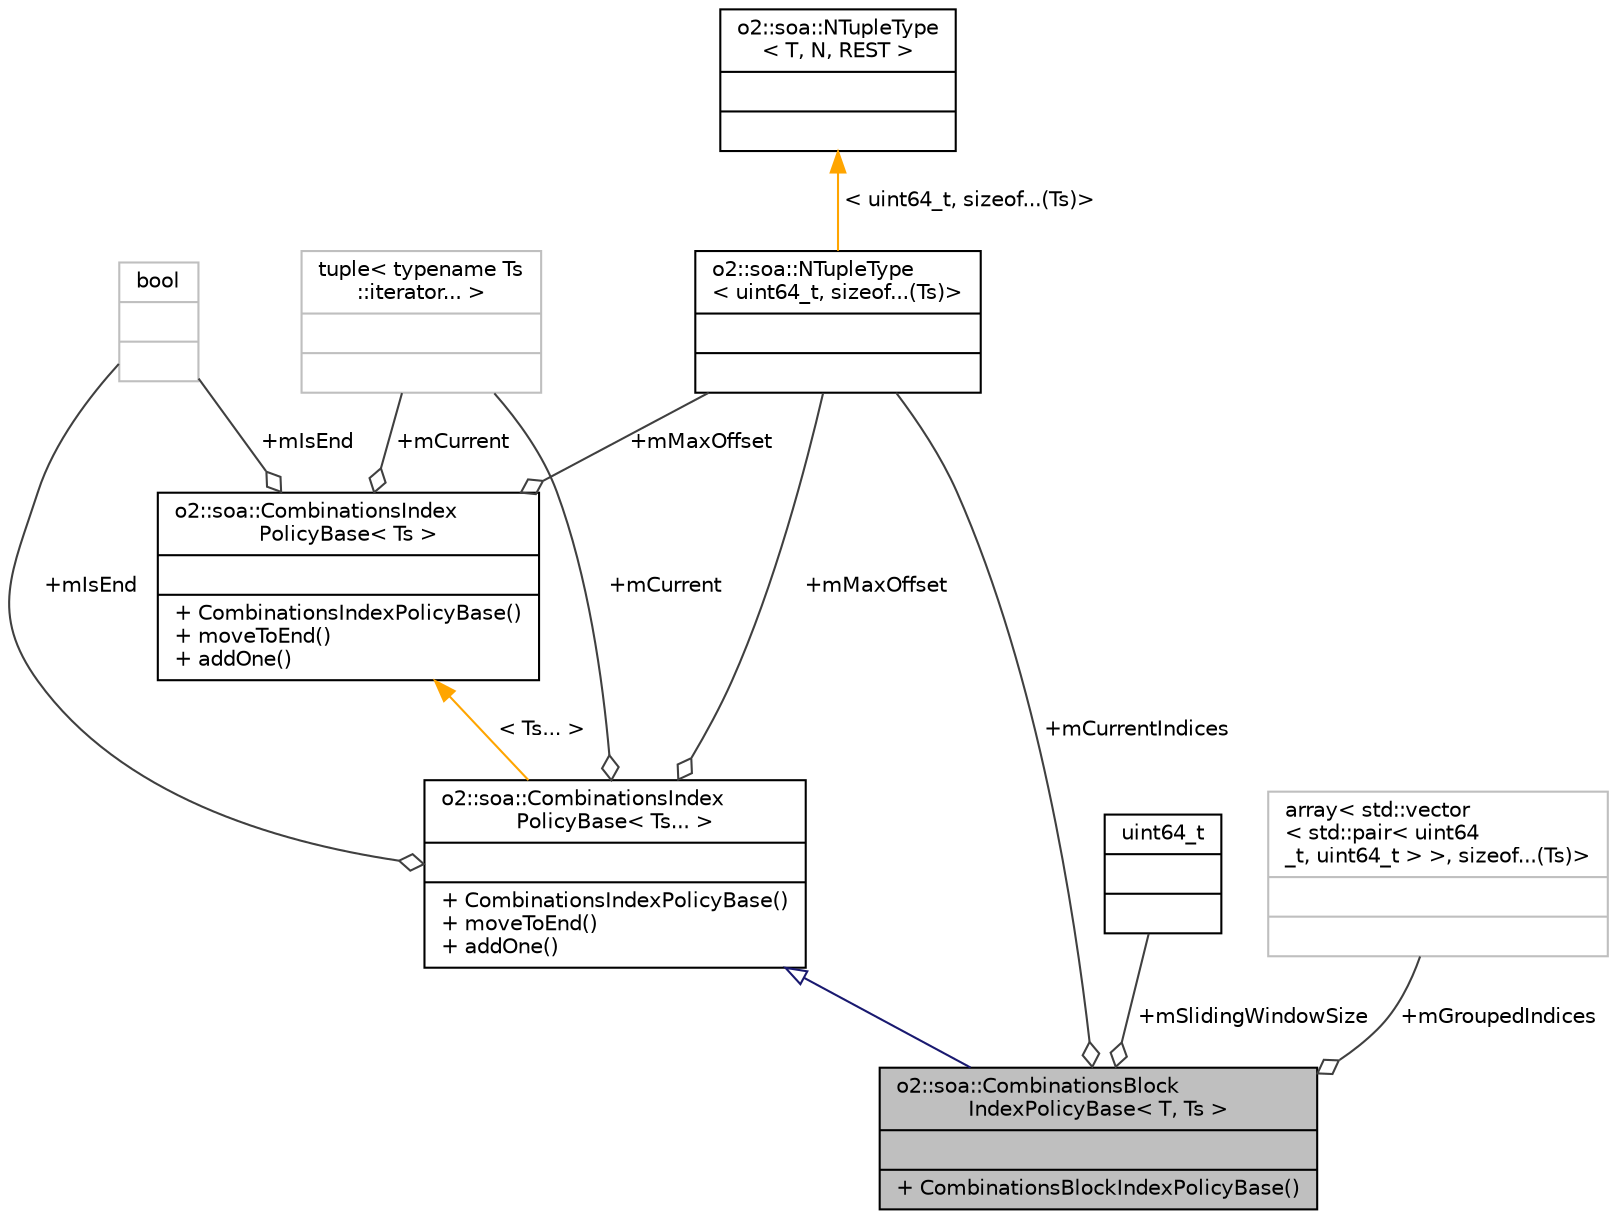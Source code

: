 digraph "o2::soa::CombinationsBlockIndexPolicyBase&lt; T, Ts &gt;"
{
 // INTERACTIVE_SVG=YES
  bgcolor="transparent";
  edge [fontname="Helvetica",fontsize="10",labelfontname="Helvetica",labelfontsize="10"];
  node [fontname="Helvetica",fontsize="10",shape=record];
  Node7 [label="{o2::soa::CombinationsBlock\lIndexPolicyBase\< T, Ts \>\n||+ CombinationsBlockIndexPolicyBase()\l}",height=0.2,width=0.4,color="black", fillcolor="grey75", style="filled", fontcolor="black"];
  Node8 -> Node7 [dir="back",color="midnightblue",fontsize="10",style="solid",arrowtail="onormal",fontname="Helvetica"];
  Node8 [label="{o2::soa::CombinationsIndex\lPolicyBase\< Ts... \>\n||+ CombinationsIndexPolicyBase()\l+ moveToEnd()\l+ addOne()\l}",height=0.2,width=0.4,color="black",URL="$de/dac/structo2_1_1soa_1_1CombinationsIndexPolicyBase.html"];
  Node9 -> Node8 [color="grey25",fontsize="10",style="solid",label=" +mCurrent" ,arrowhead="odiamond",fontname="Helvetica"];
  Node9 [label="{tuple\< typename Ts\l::iterator... \>\n||}",height=0.2,width=0.4,color="grey75"];
  Node10 -> Node8 [color="grey25",fontsize="10",style="solid",label=" +mIsEnd" ,arrowhead="odiamond",fontname="Helvetica"];
  Node10 [label="{bool\n||}",height=0.2,width=0.4,color="grey75"];
  Node11 -> Node8 [color="grey25",fontsize="10",style="solid",label=" +mMaxOffset" ,arrowhead="odiamond",fontname="Helvetica"];
  Node11 [label="{o2::soa::NTupleType\l\< uint64_t, sizeof...(Ts)\>\n||}",height=0.2,width=0.4,color="black",URL="$dd/da8/structo2_1_1soa_1_1NTupleType.html"];
  Node12 -> Node11 [dir="back",color="orange",fontsize="10",style="solid",label=" \< uint64_t, sizeof...(Ts)\>" ,fontname="Helvetica"];
  Node12 [label="{o2::soa::NTupleType\l\< T, N, REST \>\n||}",height=0.2,width=0.4,color="black",URL="$dd/da8/structo2_1_1soa_1_1NTupleType.html"];
  Node13 -> Node8 [dir="back",color="orange",fontsize="10",style="solid",label=" \< Ts... \>" ,fontname="Helvetica"];
  Node13 [label="{o2::soa::CombinationsIndex\lPolicyBase\< Ts \>\n||+ CombinationsIndexPolicyBase()\l+ moveToEnd()\l+ addOne()\l}",height=0.2,width=0.4,color="black",URL="$de/dac/structo2_1_1soa_1_1CombinationsIndexPolicyBase.html"];
  Node9 -> Node13 [color="grey25",fontsize="10",style="solid",label=" +mCurrent" ,arrowhead="odiamond",fontname="Helvetica"];
  Node10 -> Node13 [color="grey25",fontsize="10",style="solid",label=" +mIsEnd" ,arrowhead="odiamond",fontname="Helvetica"];
  Node11 -> Node13 [color="grey25",fontsize="10",style="solid",label=" +mMaxOffset" ,arrowhead="odiamond",fontname="Helvetica"];
  Node14 -> Node7 [color="grey25",fontsize="10",style="solid",label=" +mSlidingWindowSize" ,arrowhead="odiamond",fontname="Helvetica"];
  Node14 [label="{uint64_t\n||}",height=0.2,width=0.4,color="black",URL="$d6/d30/classuint64__t.html"];
  Node15 -> Node7 [color="grey25",fontsize="10",style="solid",label=" +mGroupedIndices" ,arrowhead="odiamond",fontname="Helvetica"];
  Node15 [label="{array\< std::vector\l\< std::pair\< uint64\l_t, uint64_t \> \>, sizeof...(Ts)\>\n||}",height=0.2,width=0.4,color="grey75"];
  Node11 -> Node7 [color="grey25",fontsize="10",style="solid",label=" +mCurrentIndices" ,arrowhead="odiamond",fontname="Helvetica"];
}
